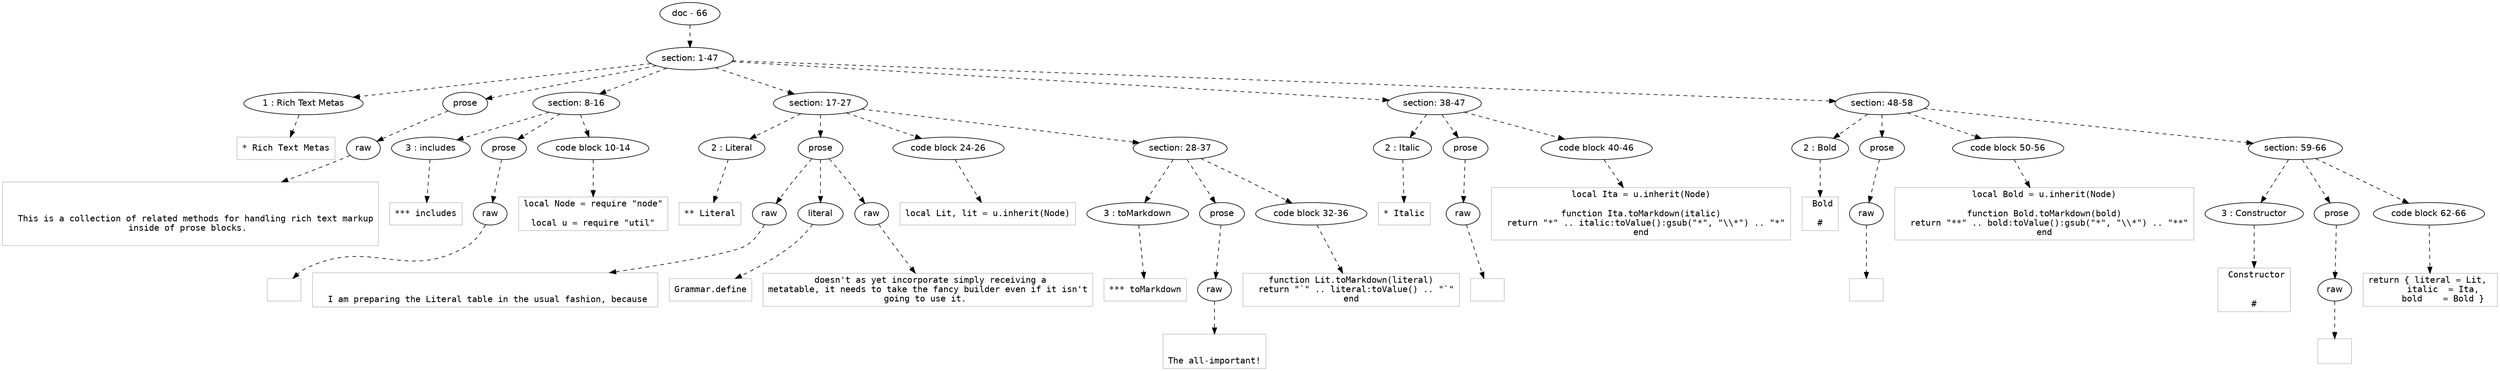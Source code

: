 digraph hierarchy {

node [fontname=Helvetica]
edge [style=dashed]

doc_0 [label="doc - 66"]


doc_0 -> { section_1}
{rank=same; section_1}

section_1 [label="section: 1-47"]


section_1 -> { header_2 prose_3 section_4 section_5 section_6 section_7}
{rank=same; header_2 prose_3 section_4 section_5 section_6 section_7}

header_2 [label="1 : Rich Text Metas"]

prose_3 [label="prose"]

section_4 [label="section: 8-16"]

section_5 [label="section: 17-27"]

section_6 [label="section: 38-47"]

section_7 [label="section: 48-58"]


header_2 -> leaf_8
leaf_8  [color=Gray,shape=rectangle,fontname=Inconsolata,label="* Rich Text Metas"]
prose_3 -> { raw_9}
{rank=same; raw_9}

raw_9 [label="raw"]


raw_9 -> leaf_10
leaf_10  [color=Gray,shape=rectangle,fontname=Inconsolata,label="


  This is a collection of related methods for handling rich text markup
inside of prose blocks. 

"]
section_4 -> { header_11 prose_12 codeblock_13}
{rank=same; header_11 prose_12 codeblock_13}

header_11 [label="3 : includes"]

prose_12 [label="prose"]

codeblock_13 [label="code block 10-14"]


header_11 -> leaf_14
leaf_14  [color=Gray,shape=rectangle,fontname=Inconsolata,label="*** includes"]
prose_12 -> { raw_15}
{rank=same; raw_15}

raw_15 [label="raw"]


raw_15 -> leaf_16
leaf_16  [color=Gray,shape=rectangle,fontname=Inconsolata,label="
"]
codeblock_13 -> leaf_17
leaf_17  [color=Gray,shape=rectangle,fontname=Inconsolata,label="local Node = require \"node\"

local u = require \"util\""]
section_5 -> { header_18 prose_19 codeblock_20 section_21}
{rank=same; header_18 prose_19 codeblock_20 section_21}

header_18 [label="2 : Literal"]

prose_19 [label="prose"]

codeblock_20 [label="code block 24-26"]

section_21 [label="section: 28-37"]


header_18 -> leaf_22
leaf_22  [color=Gray,shape=rectangle,fontname=Inconsolata,label="** Literal"]
prose_19 -> { raw_23 literal_24 raw_25}
{rank=same; raw_23 literal_24 raw_25}

raw_23 [label="raw"]

literal_24 [label="literal"]

raw_25 [label="raw"]


raw_23 -> leaf_26
leaf_26  [color=Gray,shape=rectangle,fontname=Inconsolata,label="

  I am preparing the Literal table in the usual fashion, because "]
literal_24 -> leaf_27
leaf_27  [color=Gray,shape=rectangle,fontname=Inconsolata,label="Grammar.define"]
raw_25 -> leaf_28
leaf_28  [color=Gray,shape=rectangle,fontname=Inconsolata,label=" doesn't as yet incorporate simply receiving a
metatable, it needs to take the fancy builder even if it isn't
going to use it. 
"]
codeblock_20 -> leaf_29
leaf_29  [color=Gray,shape=rectangle,fontname=Inconsolata,label="local Lit, lit = u.inherit(Node)"]
section_21 -> { header_30 prose_31 codeblock_32}
{rank=same; header_30 prose_31 codeblock_32}

header_30 [label="3 : toMarkdown"]

prose_31 [label="prose"]

codeblock_32 [label="code block 32-36"]


header_30 -> leaf_33
leaf_33  [color=Gray,shape=rectangle,fontname=Inconsolata,label="*** toMarkdown"]
prose_31 -> { raw_34}
{rank=same; raw_34}

raw_34 [label="raw"]


raw_34 -> leaf_35
leaf_35  [color=Gray,shape=rectangle,fontname=Inconsolata,label="

The all-important!
"]
codeblock_32 -> leaf_36
leaf_36  [color=Gray,shape=rectangle,fontname=Inconsolata,label="function Lit.toMarkdown(literal)
  return \"`\" .. literal:toValue() .. \"`\"
end"]
section_6 -> { header_37 prose_38 codeblock_39}
{rank=same; header_37 prose_38 codeblock_39}

header_37 [label="2 : Italic"]

prose_38 [label="prose"]

codeblock_39 [label="code block 40-46"]


header_37 -> leaf_40
leaf_40  [color=Gray,shape=rectangle,fontname=Inconsolata,label="* Italic
"]
prose_38 -> { raw_41}
{rank=same; raw_41}

raw_41 [label="raw"]


raw_41 -> leaf_42
leaf_42  [color=Gray,shape=rectangle,fontname=Inconsolata,label="
"]
codeblock_39 -> leaf_43
leaf_43  [color=Gray,shape=rectangle,fontname=Inconsolata,label="local Ita = u.inherit(Node)

function Ita.toMarkdown(italic)
  return \"*\" .. italic:toValue():gsub(\"*\", \"\\\\*\") .. \"*\"
end"]
section_7 -> { header_44 prose_45 codeblock_46 section_47}
{rank=same; header_44 prose_45 codeblock_46 section_47}

header_44 [label="2 : Bold"]

prose_45 [label="prose"]

codeblock_46 [label="code block 50-56"]

section_47 [label="section: 59-66"]


header_44 -> leaf_48
leaf_48  [color=Gray,shape=rectangle,fontname=Inconsolata,label=" Bold

#"]
prose_45 -> { raw_49}
{rank=same; raw_49}

raw_49 [label="raw"]


raw_49 -> leaf_50
leaf_50  [color=Gray,shape=rectangle,fontname=Inconsolata,label="
"]
codeblock_46 -> leaf_51
leaf_51  [color=Gray,shape=rectangle,fontname=Inconsolata,label="local Bold = u.inherit(Node)

function Bold.toMarkdown(bold)
  return \"**\" .. bold:toValue():gsub(\"*\", \"\\\\*\") .. \"**\"
end"]
section_47 -> { header_52 prose_53 codeblock_54}
{rank=same; header_52 prose_53 codeblock_54}

header_52 [label="3 : Constructor"]

prose_53 [label="prose"]

codeblock_54 [label="code block 62-66"]


header_52 -> leaf_55
leaf_55  [color=Gray,shape=rectangle,fontname=Inconsolata,label=" Constructor


#"]
prose_53 -> { raw_56}
{rank=same; raw_56}

raw_56 [label="raw"]


raw_56 -> leaf_57
leaf_57  [color=Gray,shape=rectangle,fontname=Inconsolata,label="

"]
codeblock_54 -> leaf_58
leaf_58  [color=Gray,shape=rectangle,fontname=Inconsolata,label="return { literal = Lit, 
     italic  = Ita,
     bold    = Bold }"]

}
